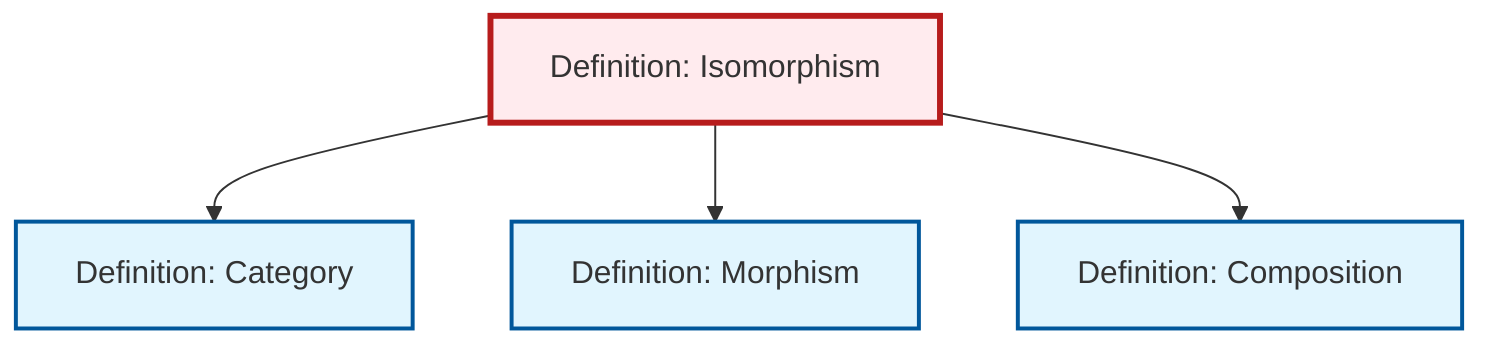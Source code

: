 graph TD
    classDef definition fill:#e1f5fe,stroke:#01579b,stroke-width:2px
    classDef theorem fill:#f3e5f5,stroke:#4a148c,stroke-width:2px
    classDef axiom fill:#fff3e0,stroke:#e65100,stroke-width:2px
    classDef example fill:#e8f5e9,stroke:#1b5e20,stroke-width:2px
    classDef current fill:#ffebee,stroke:#b71c1c,stroke-width:3px
    def-category["Definition: Category"]:::definition
    def-morphism["Definition: Morphism"]:::definition
    def-isomorphism["Definition: Isomorphism"]:::definition
    def-composition["Definition: Composition"]:::definition
    def-isomorphism --> def-category
    def-isomorphism --> def-morphism
    def-isomorphism --> def-composition
    class def-isomorphism current